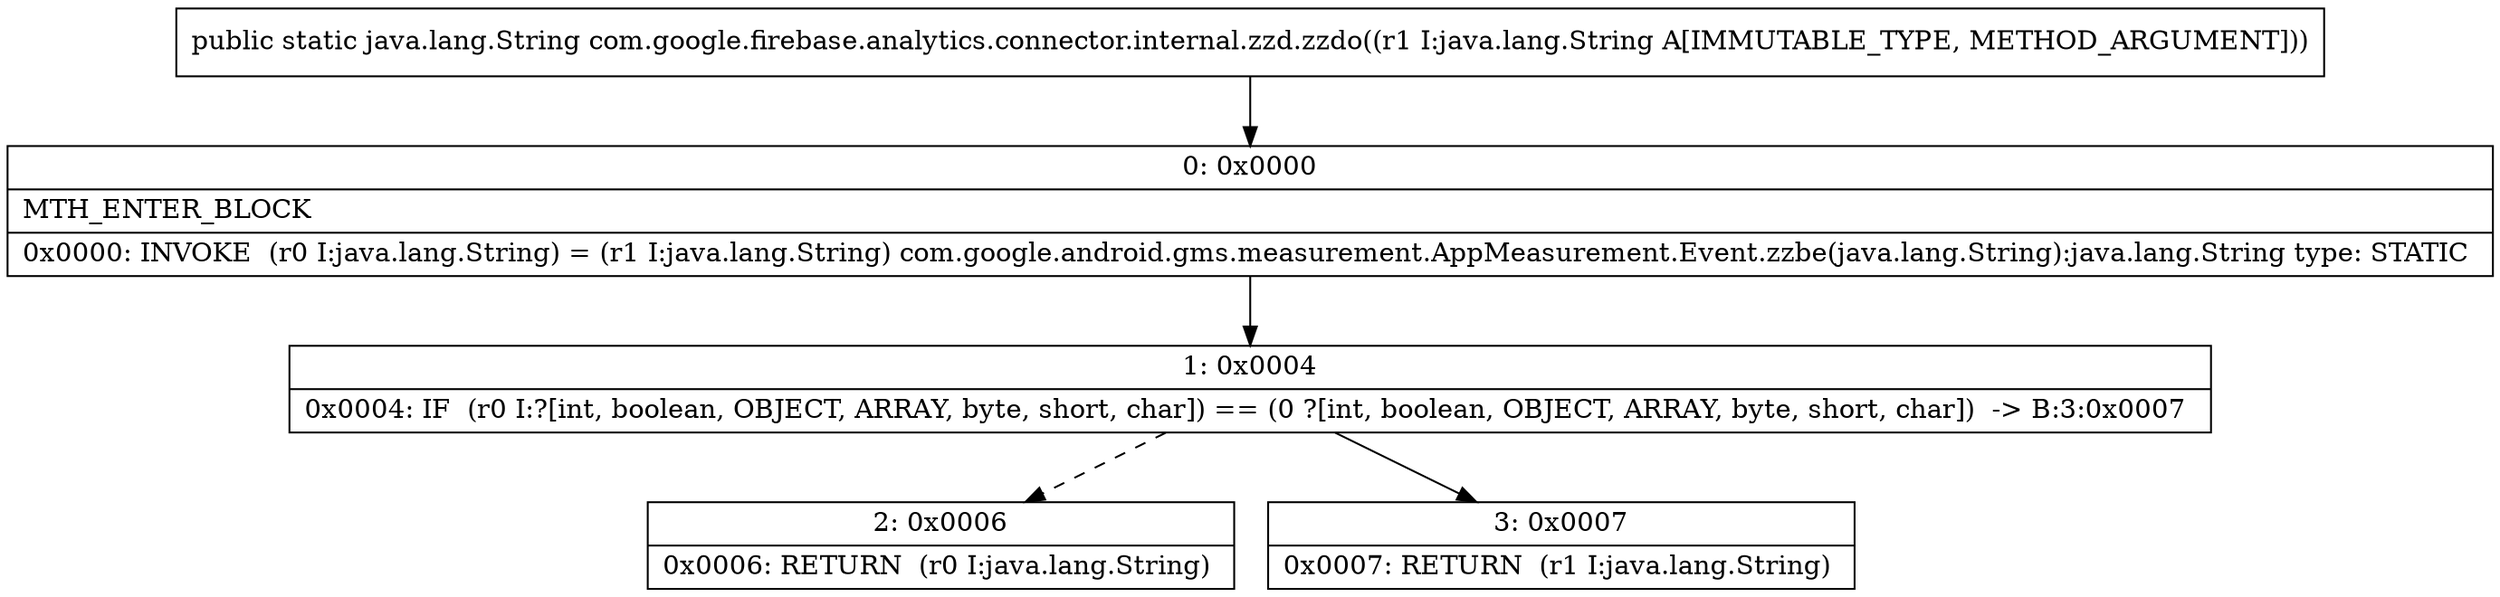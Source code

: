 digraph "CFG forcom.google.firebase.analytics.connector.internal.zzd.zzdo(Ljava\/lang\/String;)Ljava\/lang\/String;" {
Node_0 [shape=record,label="{0\:\ 0x0000|MTH_ENTER_BLOCK\l|0x0000: INVOKE  (r0 I:java.lang.String) = (r1 I:java.lang.String) com.google.android.gms.measurement.AppMeasurement.Event.zzbe(java.lang.String):java.lang.String type: STATIC \l}"];
Node_1 [shape=record,label="{1\:\ 0x0004|0x0004: IF  (r0 I:?[int, boolean, OBJECT, ARRAY, byte, short, char]) == (0 ?[int, boolean, OBJECT, ARRAY, byte, short, char])  \-\> B:3:0x0007 \l}"];
Node_2 [shape=record,label="{2\:\ 0x0006|0x0006: RETURN  (r0 I:java.lang.String) \l}"];
Node_3 [shape=record,label="{3\:\ 0x0007|0x0007: RETURN  (r1 I:java.lang.String) \l}"];
MethodNode[shape=record,label="{public static java.lang.String com.google.firebase.analytics.connector.internal.zzd.zzdo((r1 I:java.lang.String A[IMMUTABLE_TYPE, METHOD_ARGUMENT])) }"];
MethodNode -> Node_0;
Node_0 -> Node_1;
Node_1 -> Node_2[style=dashed];
Node_1 -> Node_3;
}

